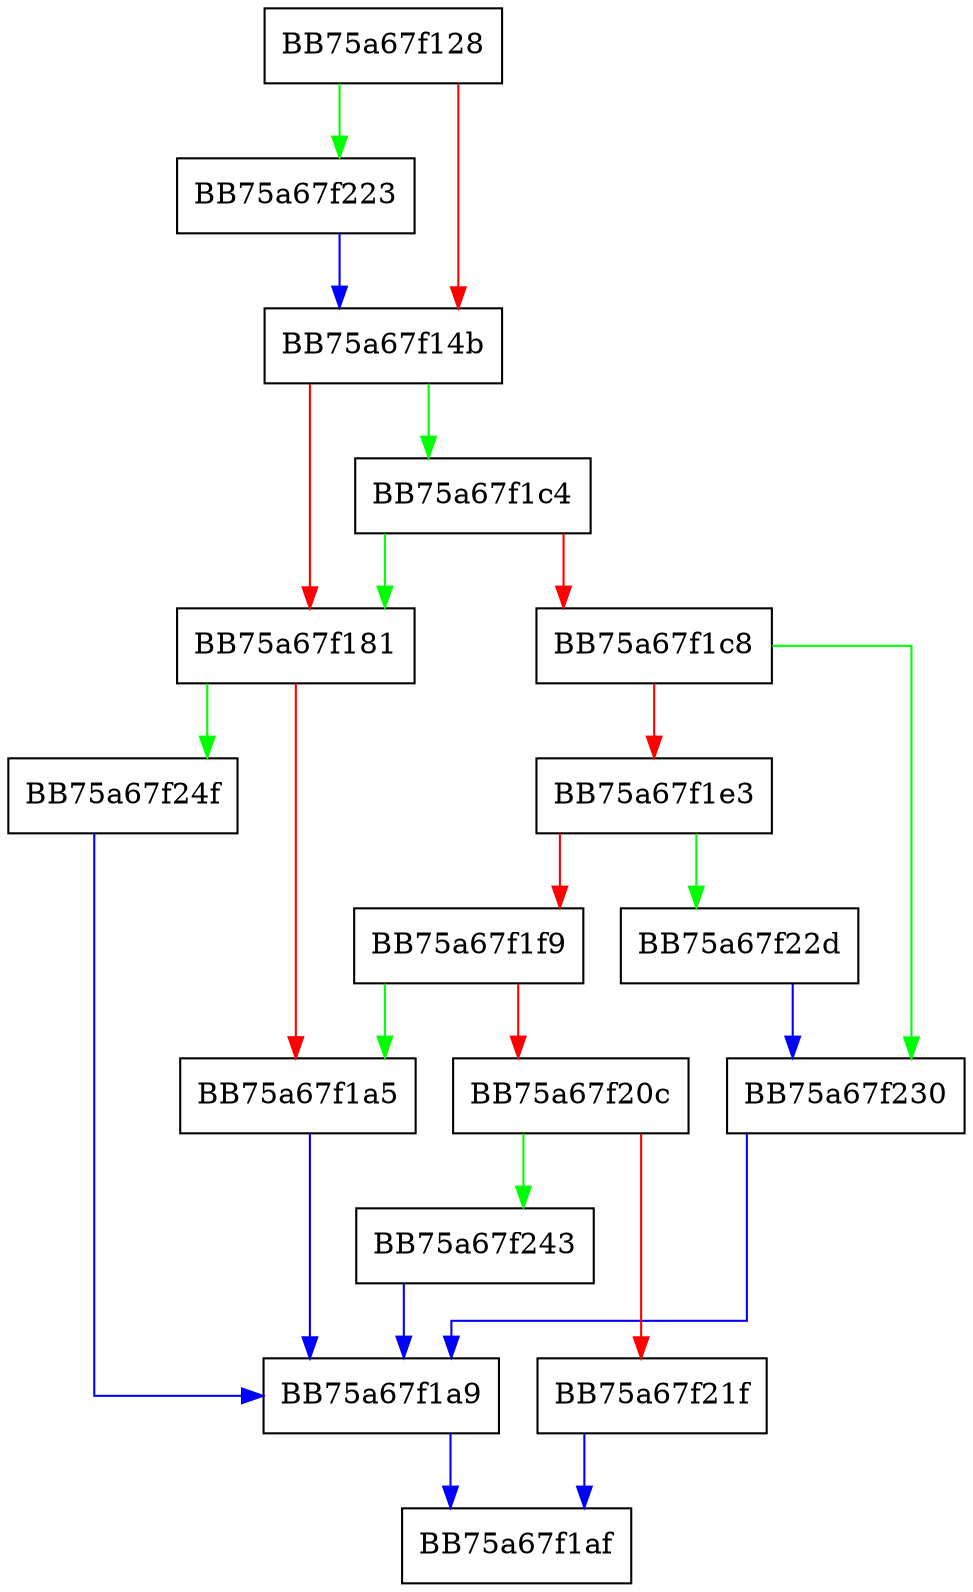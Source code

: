 digraph ProcessExceptionIndicatorSignature {
  node [shape="box"];
  graph [splines=ortho];
  BB75a67f128 -> BB75a67f223 [color="green"];
  BB75a67f128 -> BB75a67f14b [color="red"];
  BB75a67f14b -> BB75a67f1c4 [color="green"];
  BB75a67f14b -> BB75a67f181 [color="red"];
  BB75a67f181 -> BB75a67f24f [color="green"];
  BB75a67f181 -> BB75a67f1a5 [color="red"];
  BB75a67f1a5 -> BB75a67f1a9 [color="blue"];
  BB75a67f1a9 -> BB75a67f1af [color="blue"];
  BB75a67f1c4 -> BB75a67f181 [color="green"];
  BB75a67f1c4 -> BB75a67f1c8 [color="red"];
  BB75a67f1c8 -> BB75a67f230 [color="green"];
  BB75a67f1c8 -> BB75a67f1e3 [color="red"];
  BB75a67f1e3 -> BB75a67f22d [color="green"];
  BB75a67f1e3 -> BB75a67f1f9 [color="red"];
  BB75a67f1f9 -> BB75a67f1a5 [color="green"];
  BB75a67f1f9 -> BB75a67f20c [color="red"];
  BB75a67f20c -> BB75a67f243 [color="green"];
  BB75a67f20c -> BB75a67f21f [color="red"];
  BB75a67f21f -> BB75a67f1af [color="blue"];
  BB75a67f223 -> BB75a67f14b [color="blue"];
  BB75a67f22d -> BB75a67f230 [color="blue"];
  BB75a67f230 -> BB75a67f1a9 [color="blue"];
  BB75a67f243 -> BB75a67f1a9 [color="blue"];
  BB75a67f24f -> BB75a67f1a9 [color="blue"];
}